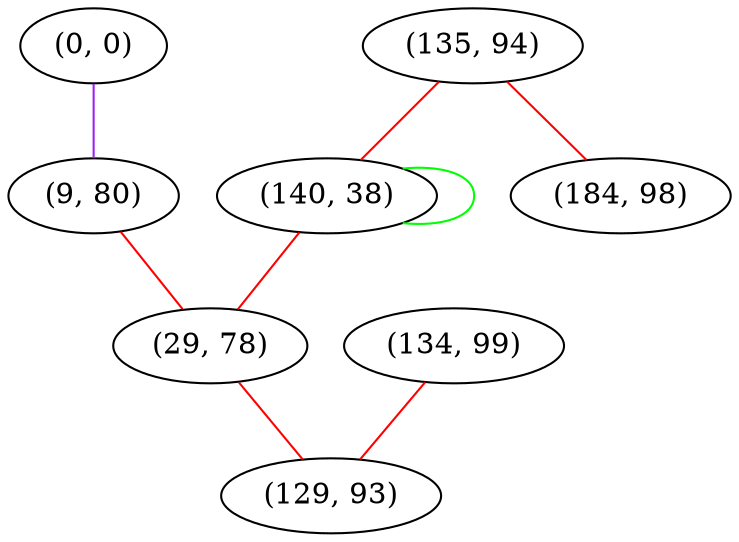 graph "" {
"(0, 0)";
"(135, 94)";
"(140, 38)";
"(134, 99)";
"(9, 80)";
"(184, 98)";
"(29, 78)";
"(129, 93)";
"(0, 0)" -- "(9, 80)"  [color=purple, key=0, weight=4];
"(135, 94)" -- "(140, 38)"  [color=red, key=0, weight=1];
"(135, 94)" -- "(184, 98)"  [color=red, key=0, weight=1];
"(140, 38)" -- "(29, 78)"  [color=red, key=0, weight=1];
"(140, 38)" -- "(140, 38)"  [color=green, key=0, weight=2];
"(134, 99)" -- "(129, 93)"  [color=red, key=0, weight=1];
"(9, 80)" -- "(29, 78)"  [color=red, key=0, weight=1];
"(29, 78)" -- "(129, 93)"  [color=red, key=0, weight=1];
}
